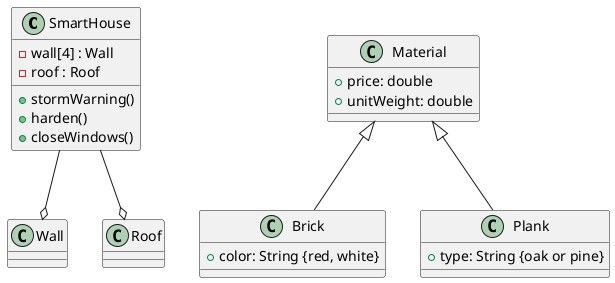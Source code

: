 @startuml
class SmartHouse {
    -wall[4] : Wall
    -roof : Roof
    +stormWarning()
    +harden()
    +closeWindows()
}

class Wall {
}

class Roof {
}

class Material {
    +price: double
    +unitWeight: double
}

SmartHouse --o Wall
SmartHouse --o Roof
Material <|-- Brick
Material <|-- Plank

class Brick {
    +color: String {red, white}
}

class Plank {
    +type: String {oak or pine}
}

@enduml
